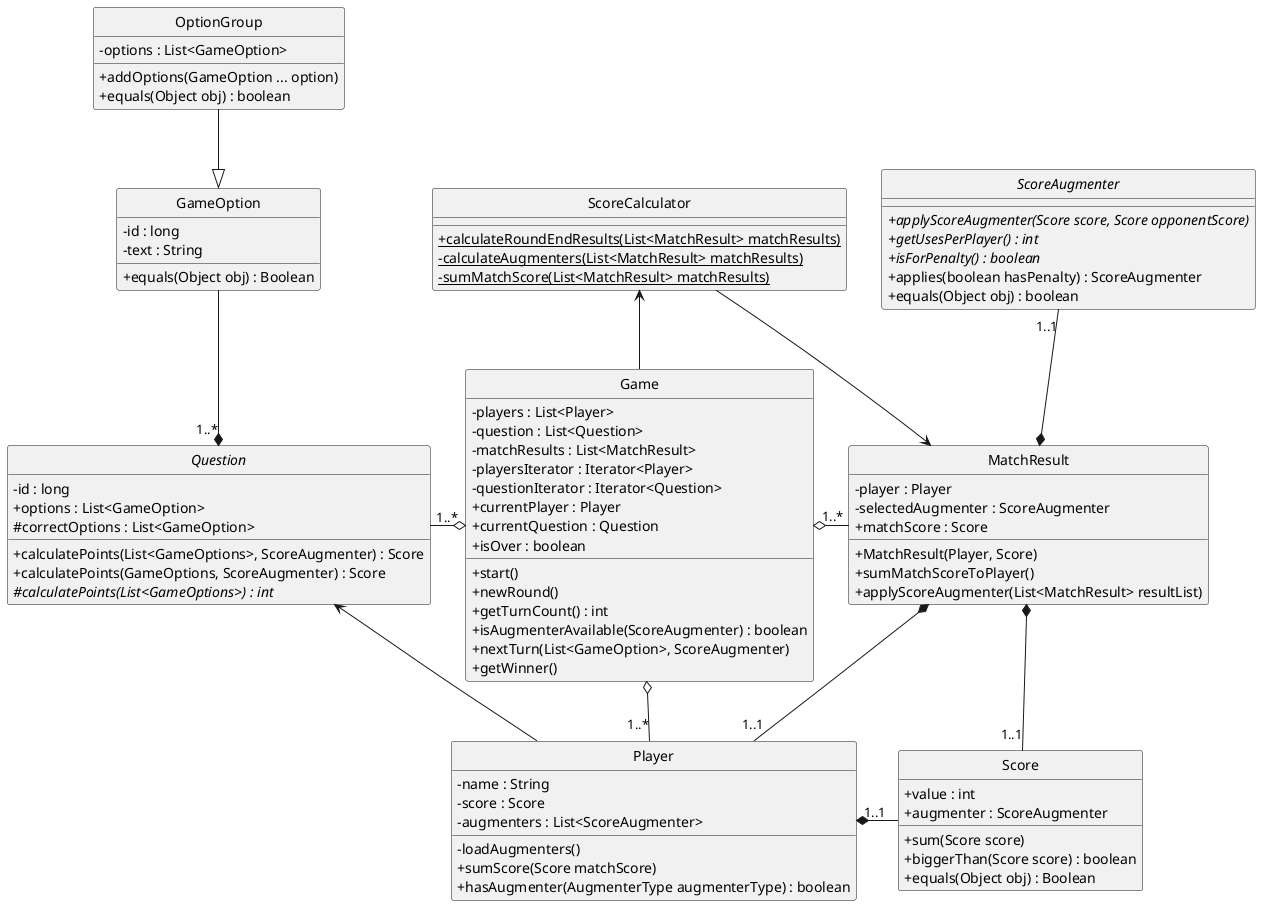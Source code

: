 @startuml DiagramaUML-Clases-TP2
hide circle
skinparam classAttributeIconSize 0

abstract Question{
    - id : long
    + options : List<GameOption>
    # correctOptions : List<GameOption>
    + calculatePoints(List<GameOptions>, ScoreAugmenter) : Score
    + calculatePoints(GameOptions, ScoreAugmenter) : Score
    # {abstract}calculatePoints(List<GameOptions>) : int
}

class GameOption{
    - id : long
	  - text : String
    + equals(Object obj) : Boolean
}

class OptionGroup{
    - options : List<GameOption>
    + addOptions(GameOption ... option)
    + equals(Object obj) : boolean
}

class MatchResult{
    + MatchResult(Player, Score)
    - player : Player
	  - selectedAugmenter : ScoreAugmenter
	  + matchScore : Score
    + sumMatchScoreToPlayer()
    + applyScoreAugmenter(List<MatchResult> resultList) 
}

class Score{
    + value : int
    + augmenter : ScoreAugmenter
    + sum(Score score)
    + biggerThan(Score score) : boolean
    + equals(Object obj) : Boolean
}

class Game{	
    - players : List<Player>
	  - question : List<Question>
    - matchResults : List<MatchResult>
    - playersIterator : Iterator<Player>
    - questionIterator : Iterator<Question>
	  + currentPlayer : Player
    + currentQuestion : Question
    + isOver : boolean
    + start()
    + newRound()
    + getTurnCount() : int
    + isAugmenterAvailable(ScoreAugmenter) : boolean
    + nextTurn(List<GameOption>, ScoreAugmenter)
    + getWinner()
}

class ScoreCalculator{
    + {static} calculateRoundEndResults(List<MatchResult> matchResults)
	  - {static} calculateAugmenters(List<MatchResult> matchResults)
    - {static} sumMatchScore(List<MatchResult> matchResults)
}

class Player{
    - name : String
	  - score : Score
    - augmenters : List<ScoreAugmenter>
	  - loadAugmenters()
    + sumScore(Score matchScore)
    + hasAugmenter(AugmenterType augmenterType) : boolean
}

abstract ScoreAugmenter{
    + {abstract}applyScoreAugmenter(Score score, Score opponentScore)
    + {abstract}getUsesPerPlayer() : int 
    + {abstract}isForPenalty() : boolean
    + applies(boolean hasPenalty) : ScoreAugmenter
    + equals(Object obj) : boolean
}


Game  o--left"1..*"  Question
Game o--"1..*"  Player
Game o--right"1..*"  MatchResult
Game --up> ScoreCalculator

MatchResult *--up"1..1" ScoreAugmenter
MatchResult *--"1..1" Player
MatchResult *--down"1..1" Score 

ScoreCalculator --> MatchResult

Player --up> Question

Player "1..1"*--right Score

Question "1..*"*--up GameOption
OptionGroup --down|> GameOption

@enduml
